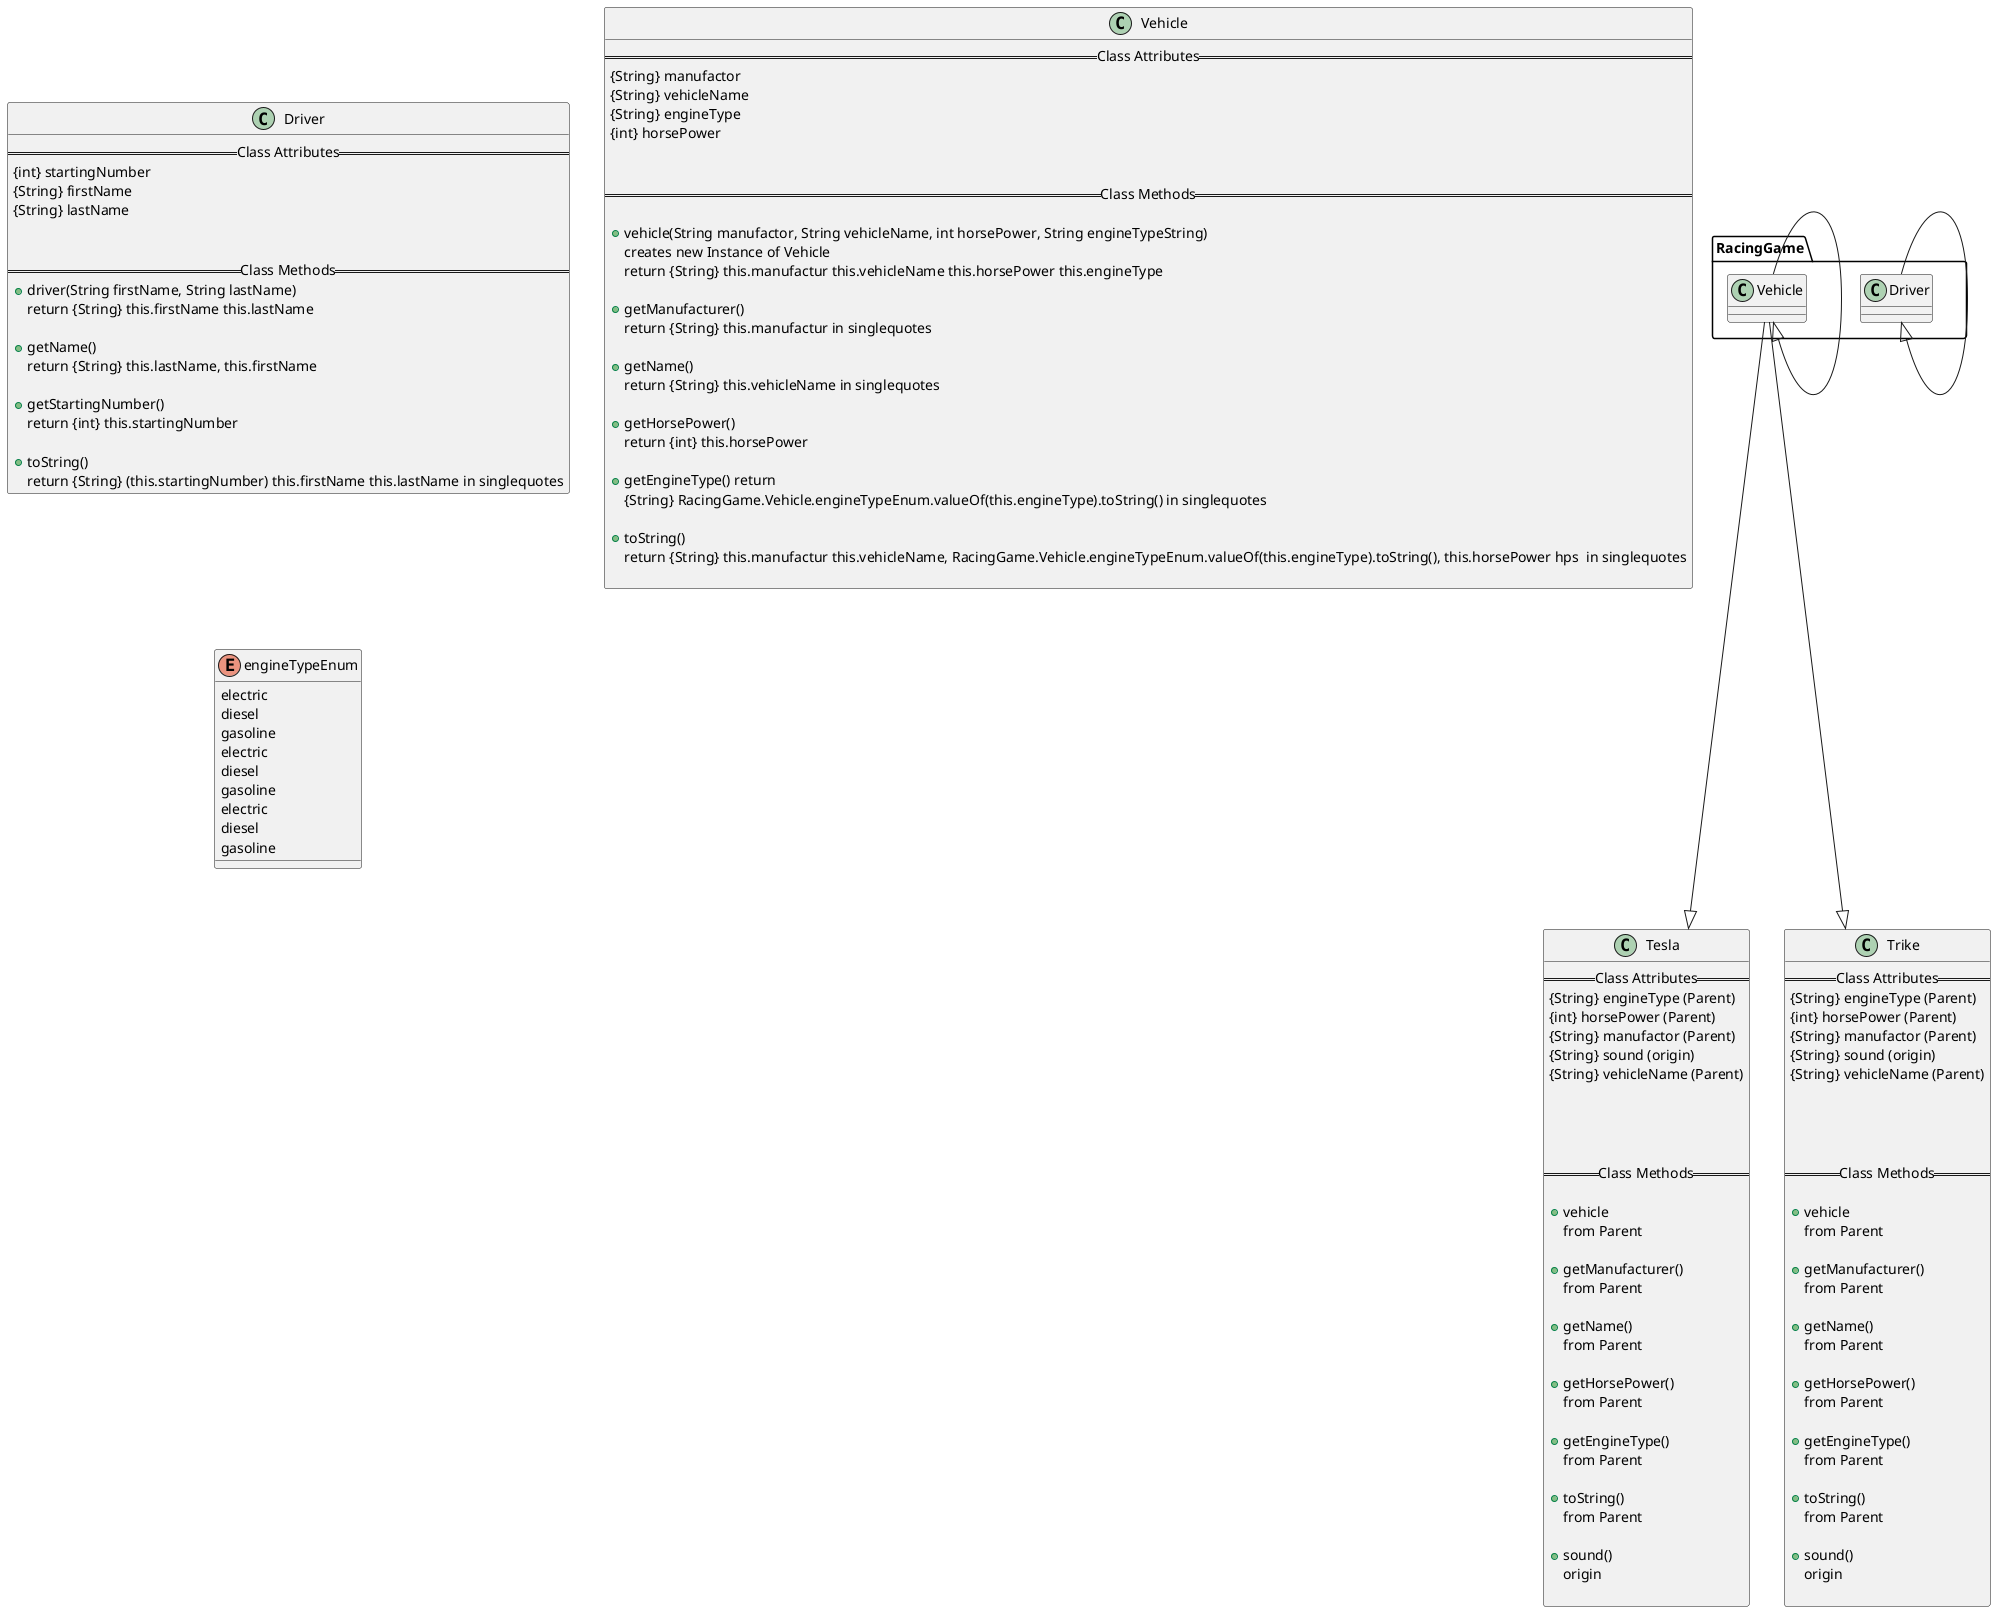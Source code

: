 @startuml

RacingGame.Driver ---|> Driver
RacingGame.Vehicle ---|> Vehicle
Vehicle ---|> Tesla
Vehicle ---|> Trike

class Driver {
==Class Attributes==
{int} startingNumber
{String} firstName
{String} lastName


==Class Methods==
{method} +driver(String firstName, String lastName)
return {String} this.firstName this.lastName

{method} +getName()
return {String} this.lastName, this.firstName

{method} +getStartingNumber()
return {int} this.startingNumber

{method} +toString()
return {String} (this.startingNumber) this.firstName this.lastName in singlequotes
}


class Vehicle{
==Class Attributes==
{String} manufactor
{String} vehicleName
{String} engineType
{int} horsePower


==Class Methods==

{method} +vehicle(String manufactor, String vehicleName, int horsePower, String engineTypeString)
creates new Instance of Vehicle
return {String} this.manufactur this.vehicleName this.horsePower this.engineType

{method} +getManufacturer()
return {String} this.manufactur in singlequotes

{method} +getName()
return {String} this.vehicleName in singlequotes

{method} +getHorsePower()
return {int} this.horsePower

{method} +getEngineType() return
{String} RacingGame.Vehicle.engineTypeEnum.valueOf(this.engineType).toString() in singlequotes

{method} +toString()
return {String} this.manufactur this.vehicleName, RacingGame.Vehicle.engineTypeEnum.valueOf(this.engineType).toString(), this.horsePower hps  in singlequotes

}

enum engineTypeEnum {
electric
diesel
gasoline
}

class Tesla{
==Class Attributes==
{String} engineType (Parent)
{int} horsePower (Parent)
{String} manufactor (Parent)
{String} sound (origin)
{String} vehicleName (Parent)




==Class Methods==

{method} +vehicle
from Parent

{method} +getManufacturer()
from Parent

{method} +getName()
from Parent

{method} +getHorsePower()
from Parent

{method} +getEngineType()
from Parent

{method} +toString()
from Parent

{method} +sound()
origin

}

enum engineTypeEnum {
electric
diesel
gasoline
}

class Trike{
==Class Attributes==
{String} engineType (Parent)
{int} horsePower (Parent)
{String} manufactor (Parent)
{String} sound (origin)
{String} vehicleName (Parent)




==Class Methods==

{method} +vehicle
from Parent

{method} +getManufacturer()
from Parent

{method} +getName()
from Parent

{method} +getHorsePower()
from Parent

{method} +getEngineType()
from Parent

{method} +toString()
from Parent

{method} +sound()
origin

}

enum engineTypeEnum {
electric
diesel
gasoline
}

@enduml